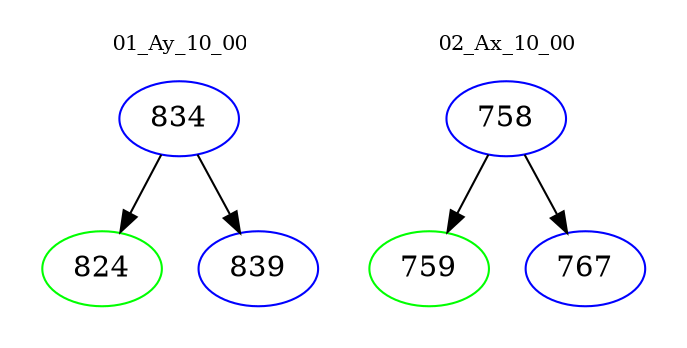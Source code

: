 digraph{
subgraph cluster_0 {
color = white
label = "01_Ay_10_00";
fontsize=10;
T0_834 [label="834", color="blue"]
T0_834 -> T0_824 [color="black"]
T0_824 [label="824", color="green"]
T0_834 -> T0_839 [color="black"]
T0_839 [label="839", color="blue"]
}
subgraph cluster_1 {
color = white
label = "02_Ax_10_00";
fontsize=10;
T1_758 [label="758", color="blue"]
T1_758 -> T1_759 [color="black"]
T1_759 [label="759", color="green"]
T1_758 -> T1_767 [color="black"]
T1_767 [label="767", color="blue"]
}
}

